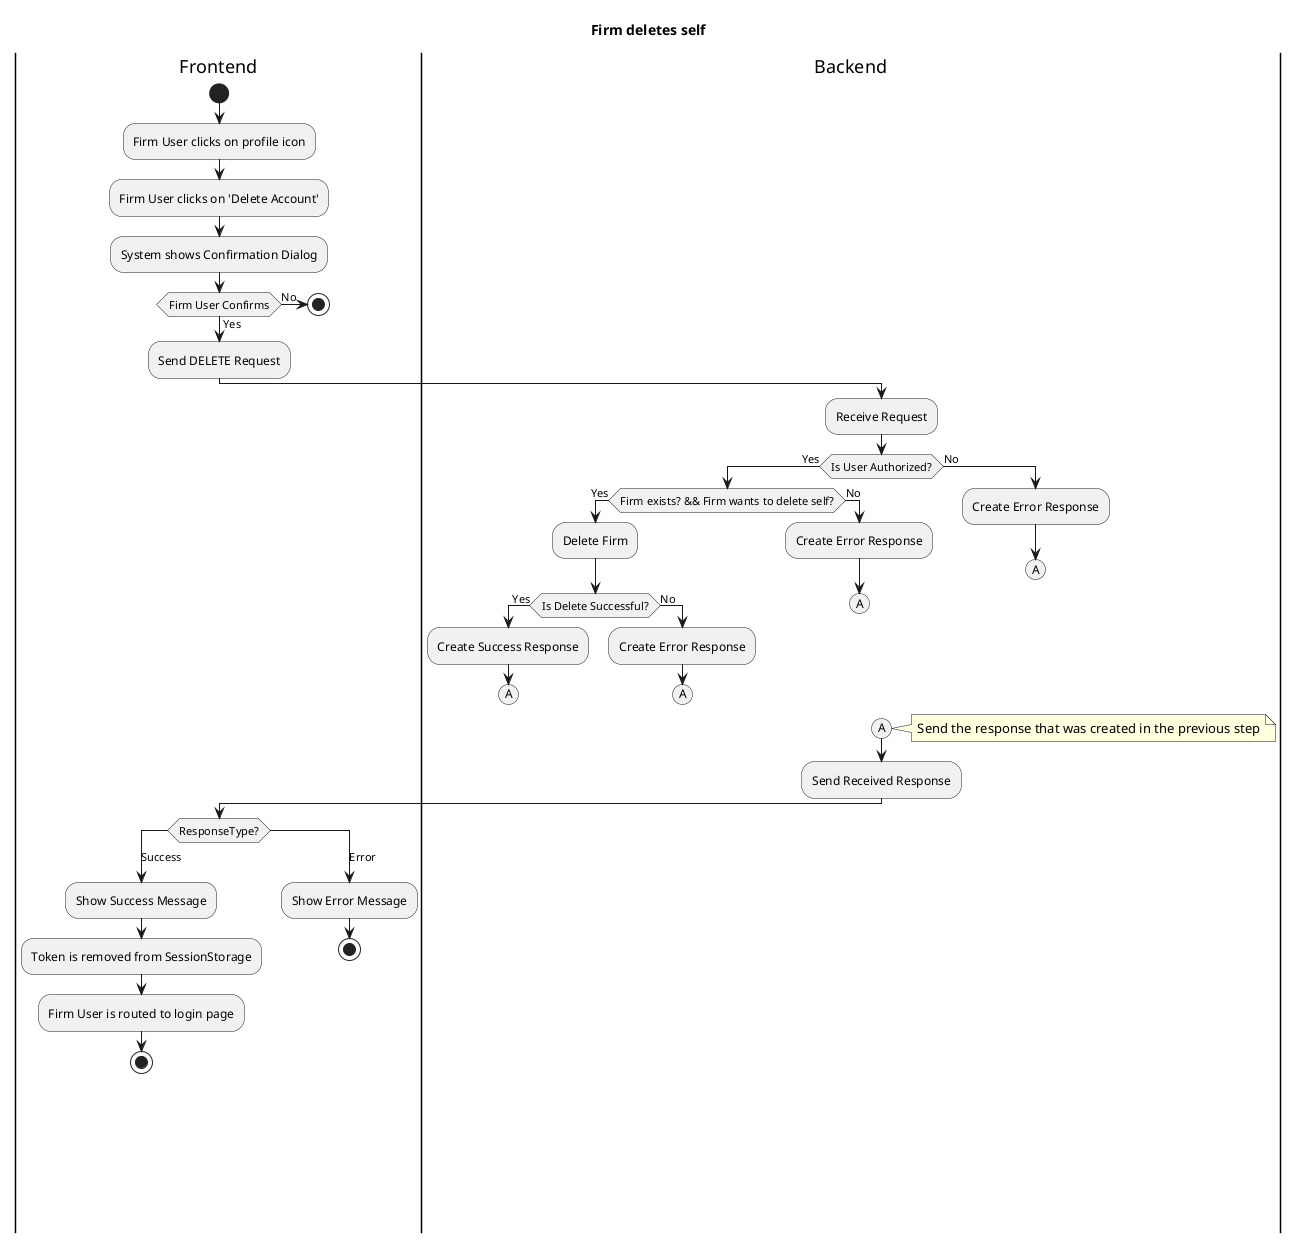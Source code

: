 @startuml
'https://plantuml.com/activity-diagram-beta
title Firm deletes self

|Frontend|
start

:Firm User clicks on profile icon;
:Firm User clicks on 'Delete Account';
:System shows Confirmation Dialog;

if (Firm User Confirms) then (Yes)
    :Send DELETE Request;

    |Backend|

    :Receive Request;

    if (Is User Authorized?) then (Yes)
        if (Firm exists? && Firm wants to delete self?) then (Yes)
            :Delete Firm;

            if (Is Delete Successful?) then (Yes)
                :Create Success Response;
                (A)
                detach
            else (No)
                :Create Error Response;
                (A)
                detach
            endif
        else (No)
            :Create Error Response;
            (A)
            detach
        endif
    else (No)
        :Create Error Response;
        (A)
        detach
    endif

    (A)

    note right
        Send the response that was created in the previous step
    end note

    :Send Received Response;

    |Frontend|

    switch (ResponseType?)
    case (Success)
        :Show Success Message;
        :Token is removed from SessionStorage;
        :Firm User is routed to login page;
        stop
    case (Error)
        :Show Error Message;
        stop
    endswitch
else (No)
    |Frontend|
stop

endif

@enduml
